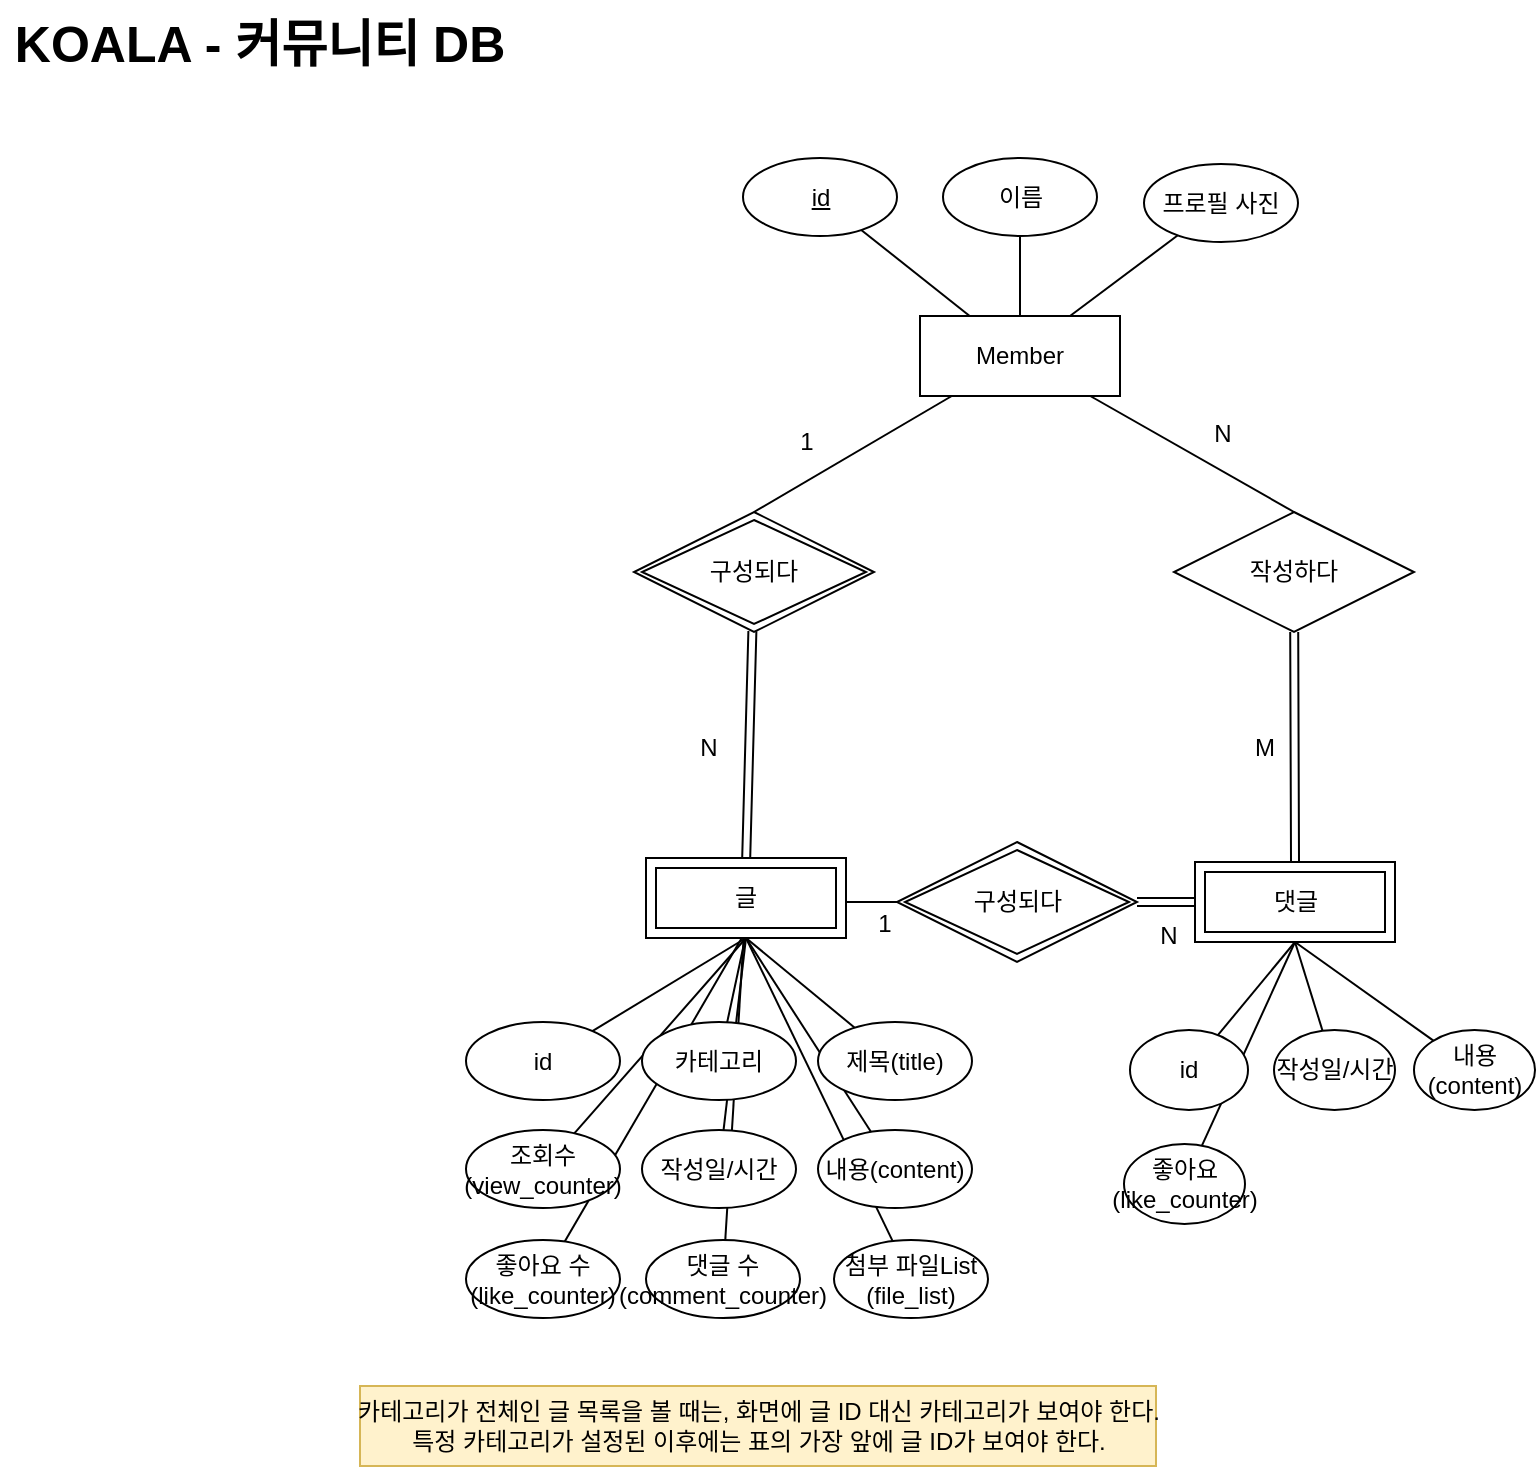<mxfile version="24.7.10">
  <diagram name="페이지-1" id="5VQdo3rjBxlBMdRI_lET">
    <mxGraphModel dx="934" dy="630" grid="0" gridSize="10" guides="1" tooltips="1" connect="1" arrows="1" fold="1" page="1" pageScale="1" pageWidth="1169" pageHeight="827" math="0" shadow="0">
      <root>
        <mxCell id="0" />
        <mxCell id="1" parent="0" />
        <mxCell id="o-ZpfQm57ATGy068CR_h-59" style="rounded=0;orthogonalLoop=1;jettySize=auto;html=1;entryX=0.5;entryY=1;entryDx=0;entryDy=0;endArrow=none;endFill=0;" parent="1" source="o-ZpfQm57ATGy068CR_h-34" target="o-ZpfQm57ATGy068CR_h-35" edge="1">
          <mxGeometry relative="1" as="geometry" />
        </mxCell>
        <mxCell id="UbYAIXShzG-xaz4NOpxT-2" style="rounded=0;orthogonalLoop=1;jettySize=auto;html=1;endArrow=none;endFill=0;entryX=0.5;entryY=1;entryDx=0;entryDy=0;" edge="1" parent="1" source="UbYAIXShzG-xaz4NOpxT-1" target="o-ZpfQm57ATGy068CR_h-5">
          <mxGeometry relative="1" as="geometry">
            <mxPoint x="699" y="493" as="targetPoint" />
          </mxGeometry>
        </mxCell>
        <mxCell id="o-ZpfQm57ATGy068CR_h-64" style="rounded=0;orthogonalLoop=1;jettySize=auto;html=1;endArrow=none;endFill=0;entryX=0.5;entryY=1;entryDx=0;entryDy=0;" parent="1" source="o-ZpfQm57ATGy068CR_h-52" target="o-ZpfQm57ATGy068CR_h-35" edge="1">
          <mxGeometry relative="1" as="geometry" />
        </mxCell>
        <mxCell id="o-ZpfQm57ATGy068CR_h-63" style="rounded=0;orthogonalLoop=1;jettySize=auto;html=1;endArrow=none;endFill=0;" parent="1" source="o-ZpfQm57ATGy068CR_h-51" target="o-ZpfQm57ATGy068CR_h-35" edge="1">
          <mxGeometry relative="1" as="geometry" />
        </mxCell>
        <mxCell id="o-ZpfQm57ATGy068CR_h-62" style="rounded=0;orthogonalLoop=1;jettySize=auto;html=1;entryX=0.494;entryY=0.935;entryDx=0;entryDy=0;entryPerimeter=0;endArrow=none;endFill=0;" parent="1" source="o-ZpfQm57ATGy068CR_h-50" target="o-ZpfQm57ATGy068CR_h-35" edge="1">
          <mxGeometry relative="1" as="geometry" />
        </mxCell>
        <mxCell id="o-ZpfQm57ATGy068CR_h-61" style="rounded=0;orthogonalLoop=1;jettySize=auto;html=1;entryX=0.5;entryY=1;entryDx=0;entryDy=0;endArrow=none;endFill=0;" parent="1" source="o-ZpfQm57ATGy068CR_h-41" target="o-ZpfQm57ATGy068CR_h-35" edge="1">
          <mxGeometry relative="1" as="geometry" />
        </mxCell>
        <mxCell id="o-ZpfQm57ATGy068CR_h-60" style="rounded=0;orthogonalLoop=1;jettySize=auto;html=1;endArrow=none;endFill=0;entryX=0.5;entryY=1;entryDx=0;entryDy=0;" parent="1" source="o-ZpfQm57ATGy068CR_h-39" target="o-ZpfQm57ATGy068CR_h-35" edge="1">
          <mxGeometry relative="1" as="geometry" />
        </mxCell>
        <mxCell id="o-ZpfQm57ATGy068CR_h-14" style="rounded=0;orthogonalLoop=1;jettySize=auto;html=1;entryX=0.5;entryY=0;entryDx=0;entryDy=0;endArrow=none;endFill=0;" parent="1" source="o-ZpfQm57ATGy068CR_h-1" target="o-ZpfQm57ATGy068CR_h-12" edge="1">
          <mxGeometry relative="1" as="geometry" />
        </mxCell>
        <mxCell id="o-ZpfQm57ATGy068CR_h-16" style="rounded=0;orthogonalLoop=1;jettySize=auto;html=1;entryX=0.5;entryY=0;entryDx=0;entryDy=0;endArrow=none;endFill=0;" parent="1" source="o-ZpfQm57ATGy068CR_h-1" edge="1">
          <mxGeometry relative="1" as="geometry">
            <mxPoint x="436" y="278" as="targetPoint" />
          </mxGeometry>
        </mxCell>
        <mxCell id="o-ZpfQm57ATGy068CR_h-1" value="Member" style="whiteSpace=wrap;html=1;align=center;" parent="1" vertex="1">
          <mxGeometry x="519" y="180" width="100" height="40" as="geometry" />
        </mxCell>
        <mxCell id="o-ZpfQm57ATGy068CR_h-7" style="rounded=0;orthogonalLoop=1;jettySize=auto;html=1;endArrow=none;endFill=0;" parent="1" target="o-ZpfQm57ATGy068CR_h-6" edge="1">
          <mxGeometry relative="1" as="geometry">
            <mxPoint x="481.5" y="473" as="sourcePoint" />
          </mxGeometry>
        </mxCell>
        <mxCell id="o-ZpfQm57ATGy068CR_h-5" value="댓글" style="shape=ext;margin=3;double=1;whiteSpace=wrap;html=1;align=center;" parent="1" vertex="1">
          <mxGeometry x="656.5" y="453" width="100" height="40" as="geometry" />
        </mxCell>
        <mxCell id="o-ZpfQm57ATGy068CR_h-8" style="rounded=0;orthogonalLoop=1;jettySize=auto;html=1;shape=link;" parent="1" source="o-ZpfQm57ATGy068CR_h-6" target="o-ZpfQm57ATGy068CR_h-5" edge="1">
          <mxGeometry relative="1" as="geometry" />
        </mxCell>
        <mxCell id="o-ZpfQm57ATGy068CR_h-6" value="구성되다" style="shape=rhombus;double=1;perimeter=rhombusPerimeter;whiteSpace=wrap;html=1;align=center;" parent="1" vertex="1">
          <mxGeometry x="507.5" y="443" width="120" height="60" as="geometry" />
        </mxCell>
        <mxCell id="o-ZpfQm57ATGy068CR_h-15" style="rounded=0;orthogonalLoop=1;jettySize=auto;html=1;endArrow=none;endFill=0;shape=link;" parent="1" edge="1">
          <mxGeometry relative="1" as="geometry">
            <mxPoint x="435.193" y="337.596" as="sourcePoint" />
            <mxPoint x="432.045" y="453" as="targetPoint" />
          </mxGeometry>
        </mxCell>
        <mxCell id="o-ZpfQm57ATGy068CR_h-25" style="rounded=0;orthogonalLoop=1;jettySize=auto;html=1;entryX=0.5;entryY=0;entryDx=0;entryDy=0;shape=link;" parent="1" source="o-ZpfQm57ATGy068CR_h-12" target="o-ZpfQm57ATGy068CR_h-5" edge="1">
          <mxGeometry relative="1" as="geometry" />
        </mxCell>
        <mxCell id="o-ZpfQm57ATGy068CR_h-12" value="작성하다" style="shape=rhombus;perimeter=rhombusPerimeter;whiteSpace=wrap;html=1;align=center;" parent="1" vertex="1">
          <mxGeometry x="646" y="278" width="120" height="60" as="geometry" />
        </mxCell>
        <mxCell id="o-ZpfQm57ATGy068CR_h-26" value="N" style="text;html=1;align=center;verticalAlign=middle;resizable=0;points=[];autosize=1;strokeColor=none;fillColor=none;" parent="1" vertex="1">
          <mxGeometry x="656" y="226" width="27" height="26" as="geometry" />
        </mxCell>
        <mxCell id="o-ZpfQm57ATGy068CR_h-27" value="M" style="text;html=1;align=center;verticalAlign=middle;resizable=0;points=[];autosize=1;strokeColor=none;fillColor=none;" parent="1" vertex="1">
          <mxGeometry x="676.5" y="383" width="28" height="26" as="geometry" />
        </mxCell>
        <mxCell id="o-ZpfQm57ATGy068CR_h-28" value="N" style="text;html=1;align=center;verticalAlign=middle;resizable=0;points=[];autosize=1;strokeColor=none;fillColor=none;" parent="1" vertex="1">
          <mxGeometry x="629.5" y="477" width="27" height="26" as="geometry" />
        </mxCell>
        <mxCell id="o-ZpfQm57ATGy068CR_h-29" value="1" style="text;html=1;align=center;verticalAlign=middle;resizable=0;points=[];autosize=1;strokeColor=none;fillColor=none;" parent="1" vertex="1">
          <mxGeometry x="488.5" y="471" width="25" height="26" as="geometry" />
        </mxCell>
        <mxCell id="o-ZpfQm57ATGy068CR_h-30" value="1" style="text;html=1;align=center;verticalAlign=middle;resizable=0;points=[];autosize=1;strokeColor=none;fillColor=none;" parent="1" vertex="1">
          <mxGeometry x="449" y="230" width="25" height="26" as="geometry" />
        </mxCell>
        <mxCell id="o-ZpfQm57ATGy068CR_h-31" value="N" style="text;html=1;align=center;verticalAlign=middle;resizable=0;points=[];autosize=1;strokeColor=none;fillColor=none;" parent="1" vertex="1">
          <mxGeometry x="399.5" y="383" width="27" height="26" as="geometry" />
        </mxCell>
        <mxCell id="o-ZpfQm57ATGy068CR_h-57" style="rounded=0;orthogonalLoop=1;jettySize=auto;html=1;endArrow=none;endFill=0;entryX=0.502;entryY=0.935;entryDx=0;entryDy=0;entryPerimeter=0;" parent="1" source="o-ZpfQm57ATGy068CR_h-32" target="o-ZpfQm57ATGy068CR_h-35" edge="1">
          <mxGeometry relative="1" as="geometry" />
        </mxCell>
        <mxCell id="o-ZpfQm57ATGy068CR_h-32" value="카테고리" style="ellipse;whiteSpace=wrap;html=1;align=center;" parent="1" vertex="1">
          <mxGeometry x="380" y="533" width="77" height="39" as="geometry" />
        </mxCell>
        <mxCell id="o-ZpfQm57ATGy068CR_h-56" style="rounded=0;orthogonalLoop=1;jettySize=auto;html=1;endArrow=none;endFill=0;entryX=0.5;entryY=1;entryDx=0;entryDy=0;" parent="1" source="o-ZpfQm57ATGy068CR_h-33" target="o-ZpfQm57ATGy068CR_h-35" edge="1">
          <mxGeometry relative="1" as="geometry" />
        </mxCell>
        <mxCell id="o-ZpfQm57ATGy068CR_h-33" value="id" style="ellipse;whiteSpace=wrap;html=1;align=center;" parent="1" vertex="1">
          <mxGeometry x="292" y="533" width="77" height="39" as="geometry" />
        </mxCell>
        <mxCell id="o-ZpfQm57ATGy068CR_h-34" value="조회수(view_counter)" style="ellipse;whiteSpace=wrap;html=1;align=center;" parent="1" vertex="1">
          <mxGeometry x="292" y="587" width="77" height="39" as="geometry" />
        </mxCell>
        <mxCell id="o-ZpfQm57ATGy068CR_h-35" value="글" style="shape=ext;margin=3;double=1;whiteSpace=wrap;html=1;align=center;" parent="1" vertex="1">
          <mxGeometry x="382" y="451" width="100" height="40" as="geometry" />
        </mxCell>
        <mxCell id="o-ZpfQm57ATGy068CR_h-36" value="구성되다" style="shape=rhombus;double=1;perimeter=rhombusPerimeter;whiteSpace=wrap;html=1;align=center;" parent="1" vertex="1">
          <mxGeometry x="376" y="278" width="120" height="60" as="geometry" />
        </mxCell>
        <mxCell id="o-ZpfQm57ATGy068CR_h-38" style="rounded=0;orthogonalLoop=1;jettySize=auto;html=1;endArrow=none;endFill=0;" parent="1" source="o-ZpfQm57ATGy068CR_h-37" target="o-ZpfQm57ATGy068CR_h-1" edge="1">
          <mxGeometry relative="1" as="geometry" />
        </mxCell>
        <mxCell id="o-ZpfQm57ATGy068CR_h-37" value="&lt;u&gt;id&lt;/u&gt;" style="ellipse;whiteSpace=wrap;html=1;align=center;" parent="1" vertex="1">
          <mxGeometry x="430.5" y="101" width="77" height="39" as="geometry" />
        </mxCell>
        <mxCell id="o-ZpfQm57ATGy068CR_h-39" value="작성일/시간" style="ellipse;whiteSpace=wrap;html=1;align=center;" parent="1" vertex="1">
          <mxGeometry x="380" y="587" width="77" height="39" as="geometry" />
        </mxCell>
        <mxCell id="o-ZpfQm57ATGy068CR_h-58" style="rounded=0;orthogonalLoop=1;jettySize=auto;html=1;endArrow=none;endFill=0;entryX=0.5;entryY=1;entryDx=0;entryDy=0;" parent="1" source="o-ZpfQm57ATGy068CR_h-40" target="o-ZpfQm57ATGy068CR_h-35" edge="1">
          <mxGeometry relative="1" as="geometry">
            <mxPoint x="454" y="508" as="targetPoint" />
          </mxGeometry>
        </mxCell>
        <mxCell id="o-ZpfQm57ATGy068CR_h-40" value="제목(title)" style="ellipse;whiteSpace=wrap;html=1;align=center;" parent="1" vertex="1">
          <mxGeometry x="468" y="533" width="77" height="39" as="geometry" />
        </mxCell>
        <mxCell id="o-ZpfQm57ATGy068CR_h-41" value="내용(content)" style="ellipse;whiteSpace=wrap;html=1;align=center;" parent="1" vertex="1">
          <mxGeometry x="468" y="587" width="77" height="39" as="geometry" />
        </mxCell>
        <mxCell id="o-ZpfQm57ATGy068CR_h-42" value="카테고리가 전체인 글 목록을 볼 때는, 화면에 글 ID 대신 카테고리가 보여야 한다.&lt;div&gt;특정 카테고리가 설정된 이후에는 표의 가장 앞에 글 ID가 보여야 한다.&lt;/div&gt;" style="text;html=1;align=center;verticalAlign=middle;resizable=0;points=[];autosize=1;strokeColor=#d6b656;fillColor=#fff2cc;" parent="1" vertex="1">
          <mxGeometry x="239" y="715" width="398" height="40" as="geometry" />
        </mxCell>
        <mxCell id="o-ZpfQm57ATGy068CR_h-53" style="rounded=0;orthogonalLoop=1;jettySize=auto;html=1;endArrow=none;endFill=0;entryX=0.5;entryY=1;entryDx=0;entryDy=0;" parent="1" source="o-ZpfQm57ATGy068CR_h-44" target="o-ZpfQm57ATGy068CR_h-5" edge="1">
          <mxGeometry relative="1" as="geometry" />
        </mxCell>
        <mxCell id="o-ZpfQm57ATGy068CR_h-44" value="id" style="ellipse;whiteSpace=wrap;html=1;align=center;" parent="1" vertex="1">
          <mxGeometry x="624" y="537" width="59" height="40" as="geometry" />
        </mxCell>
        <mxCell id="o-ZpfQm57ATGy068CR_h-54" style="rounded=0;orthogonalLoop=1;jettySize=auto;html=1;endArrow=none;endFill=0;entryX=0.5;entryY=1;entryDx=0;entryDy=0;" parent="1" source="o-ZpfQm57ATGy068CR_h-46" target="o-ZpfQm57ATGy068CR_h-5" edge="1">
          <mxGeometry relative="1" as="geometry" />
        </mxCell>
        <mxCell id="o-ZpfQm57ATGy068CR_h-46" value="작성일/시간" style="ellipse;whiteSpace=wrap;html=1;align=center;" parent="1" vertex="1">
          <mxGeometry x="696" y="537" width="60.5" height="40" as="geometry" />
        </mxCell>
        <mxCell id="o-ZpfQm57ATGy068CR_h-55" style="rounded=0;orthogonalLoop=1;jettySize=auto;html=1;entryX=0.5;entryY=1;entryDx=0;entryDy=0;endArrow=none;endFill=0;" parent="1" source="o-ZpfQm57ATGy068CR_h-47" target="o-ZpfQm57ATGy068CR_h-5" edge="1">
          <mxGeometry relative="1" as="geometry" />
        </mxCell>
        <mxCell id="o-ZpfQm57ATGy068CR_h-47" value="내용(content)" style="ellipse;whiteSpace=wrap;html=1;align=center;" parent="1" vertex="1">
          <mxGeometry x="766" y="537" width="60.5" height="40" as="geometry" />
        </mxCell>
        <mxCell id="o-ZpfQm57ATGy068CR_h-49" style="rounded=0;orthogonalLoop=1;jettySize=auto;html=1;endArrow=none;endFill=0;" parent="1" source="o-ZpfQm57ATGy068CR_h-48" target="o-ZpfQm57ATGy068CR_h-1" edge="1">
          <mxGeometry relative="1" as="geometry" />
        </mxCell>
        <mxCell id="o-ZpfQm57ATGy068CR_h-48" value="이름" style="ellipse;whiteSpace=wrap;html=1;align=center;" parent="1" vertex="1">
          <mxGeometry x="530.5" y="101" width="77" height="39" as="geometry" />
        </mxCell>
        <mxCell id="o-ZpfQm57ATGy068CR_h-50" value="좋아요 수&lt;div&gt;(like_counter)&lt;/div&gt;" style="ellipse;whiteSpace=wrap;html=1;align=center;" parent="1" vertex="1">
          <mxGeometry x="292" y="642" width="77" height="39" as="geometry" />
        </mxCell>
        <mxCell id="o-ZpfQm57ATGy068CR_h-51" value="댓글 수&lt;div&gt;(comment_counter)&lt;/div&gt;" style="ellipse;whiteSpace=wrap;html=1;align=center;" parent="1" vertex="1">
          <mxGeometry x="382" y="642" width="77" height="39" as="geometry" />
        </mxCell>
        <mxCell id="o-ZpfQm57ATGy068CR_h-52" value="첨부 파일List&lt;div&gt;(file_list)&lt;/div&gt;" style="ellipse;whiteSpace=wrap;html=1;align=center;" parent="1" vertex="1">
          <mxGeometry x="476" y="642" width="77" height="39" as="geometry" />
        </mxCell>
        <mxCell id="o-ZpfQm57ATGy068CR_h-65" value="&lt;b&gt;&lt;font style=&quot;font-size: 25px;&quot;&gt;KOALA - 커뮤니티 DB&amp;nbsp;&lt;/font&gt;&lt;/b&gt;" style="text;html=1;align=center;verticalAlign=middle;resizable=0;points=[];autosize=1;strokeColor=none;fillColor=none;" parent="1" vertex="1">
          <mxGeometry x="59" y="22" width="265" height="42" as="geometry" />
        </mxCell>
        <mxCell id="UbYAIXShzG-xaz4NOpxT-1" value="좋아요&lt;div&gt;(like_counter)&lt;/div&gt;" style="ellipse;whiteSpace=wrap;html=1;align=center;" vertex="1" parent="1">
          <mxGeometry x="621" y="594" width="60.5" height="40" as="geometry" />
        </mxCell>
        <mxCell id="UbYAIXShzG-xaz4NOpxT-4" style="rounded=0;orthogonalLoop=1;jettySize=auto;html=1;entryX=0.75;entryY=0;entryDx=0;entryDy=0;endArrow=none;endFill=0;" edge="1" parent="1" source="UbYAIXShzG-xaz4NOpxT-3" target="o-ZpfQm57ATGy068CR_h-1">
          <mxGeometry relative="1" as="geometry" />
        </mxCell>
        <mxCell id="UbYAIXShzG-xaz4NOpxT-3" value="프로필 사진" style="ellipse;whiteSpace=wrap;html=1;align=center;" vertex="1" parent="1">
          <mxGeometry x="631" y="104" width="77" height="39" as="geometry" />
        </mxCell>
      </root>
    </mxGraphModel>
  </diagram>
</mxfile>
